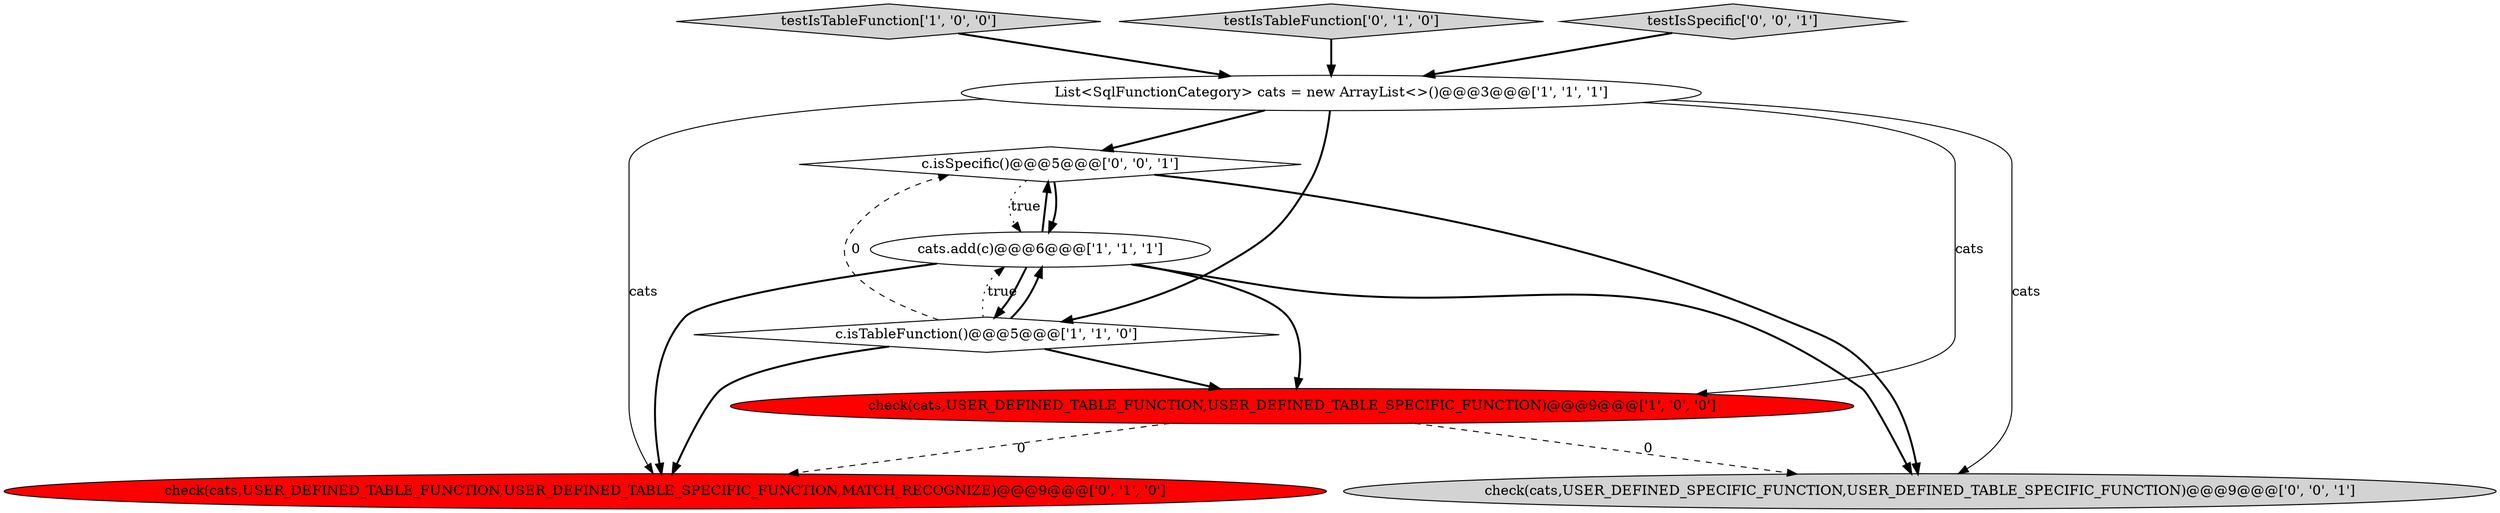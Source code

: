 digraph {
6 [style = filled, label = "check(cats,USER_DEFINED_TABLE_FUNCTION,USER_DEFINED_TABLE_SPECIFIC_FUNCTION,MATCH_RECOGNIZE)@@@9@@@['0', '1', '0']", fillcolor = red, shape = ellipse image = "AAA1AAABBB2BBB"];
7 [style = filled, label = "c.isSpecific()@@@5@@@['0', '0', '1']", fillcolor = white, shape = diamond image = "AAA0AAABBB3BBB"];
2 [style = filled, label = "testIsTableFunction['1', '0', '0']", fillcolor = lightgray, shape = diamond image = "AAA0AAABBB1BBB"];
9 [style = filled, label = "check(cats,USER_DEFINED_SPECIFIC_FUNCTION,USER_DEFINED_TABLE_SPECIFIC_FUNCTION)@@@9@@@['0', '0', '1']", fillcolor = lightgray, shape = ellipse image = "AAA0AAABBB3BBB"];
3 [style = filled, label = "List<SqlFunctionCategory> cats = new ArrayList<>()@@@3@@@['1', '1', '1']", fillcolor = white, shape = ellipse image = "AAA0AAABBB1BBB"];
5 [style = filled, label = "testIsTableFunction['0', '1', '0']", fillcolor = lightgray, shape = diamond image = "AAA0AAABBB2BBB"];
8 [style = filled, label = "testIsSpecific['0', '0', '1']", fillcolor = lightgray, shape = diamond image = "AAA0AAABBB3BBB"];
4 [style = filled, label = "cats.add(c)@@@6@@@['1', '1', '1']", fillcolor = white, shape = ellipse image = "AAA0AAABBB1BBB"];
0 [style = filled, label = "c.isTableFunction()@@@5@@@['1', '1', '0']", fillcolor = white, shape = diamond image = "AAA0AAABBB1BBB"];
1 [style = filled, label = "check(cats,USER_DEFINED_TABLE_FUNCTION,USER_DEFINED_TABLE_SPECIFIC_FUNCTION)@@@9@@@['1', '0', '0']", fillcolor = red, shape = ellipse image = "AAA1AAABBB1BBB"];
5->3 [style = bold, label=""];
4->9 [style = bold, label=""];
0->6 [style = bold, label=""];
4->6 [style = bold, label=""];
2->3 [style = bold, label=""];
0->4 [style = dotted, label="true"];
8->3 [style = bold, label=""];
1->9 [style = dashed, label="0"];
7->4 [style = bold, label=""];
4->7 [style = bold, label=""];
3->0 [style = bold, label=""];
4->0 [style = bold, label=""];
7->9 [style = bold, label=""];
3->6 [style = solid, label="cats"];
3->7 [style = bold, label=""];
0->4 [style = bold, label=""];
1->6 [style = dashed, label="0"];
0->1 [style = bold, label=""];
7->4 [style = dotted, label="true"];
3->9 [style = solid, label="cats"];
4->1 [style = bold, label=""];
3->1 [style = solid, label="cats"];
0->7 [style = dashed, label="0"];
}
